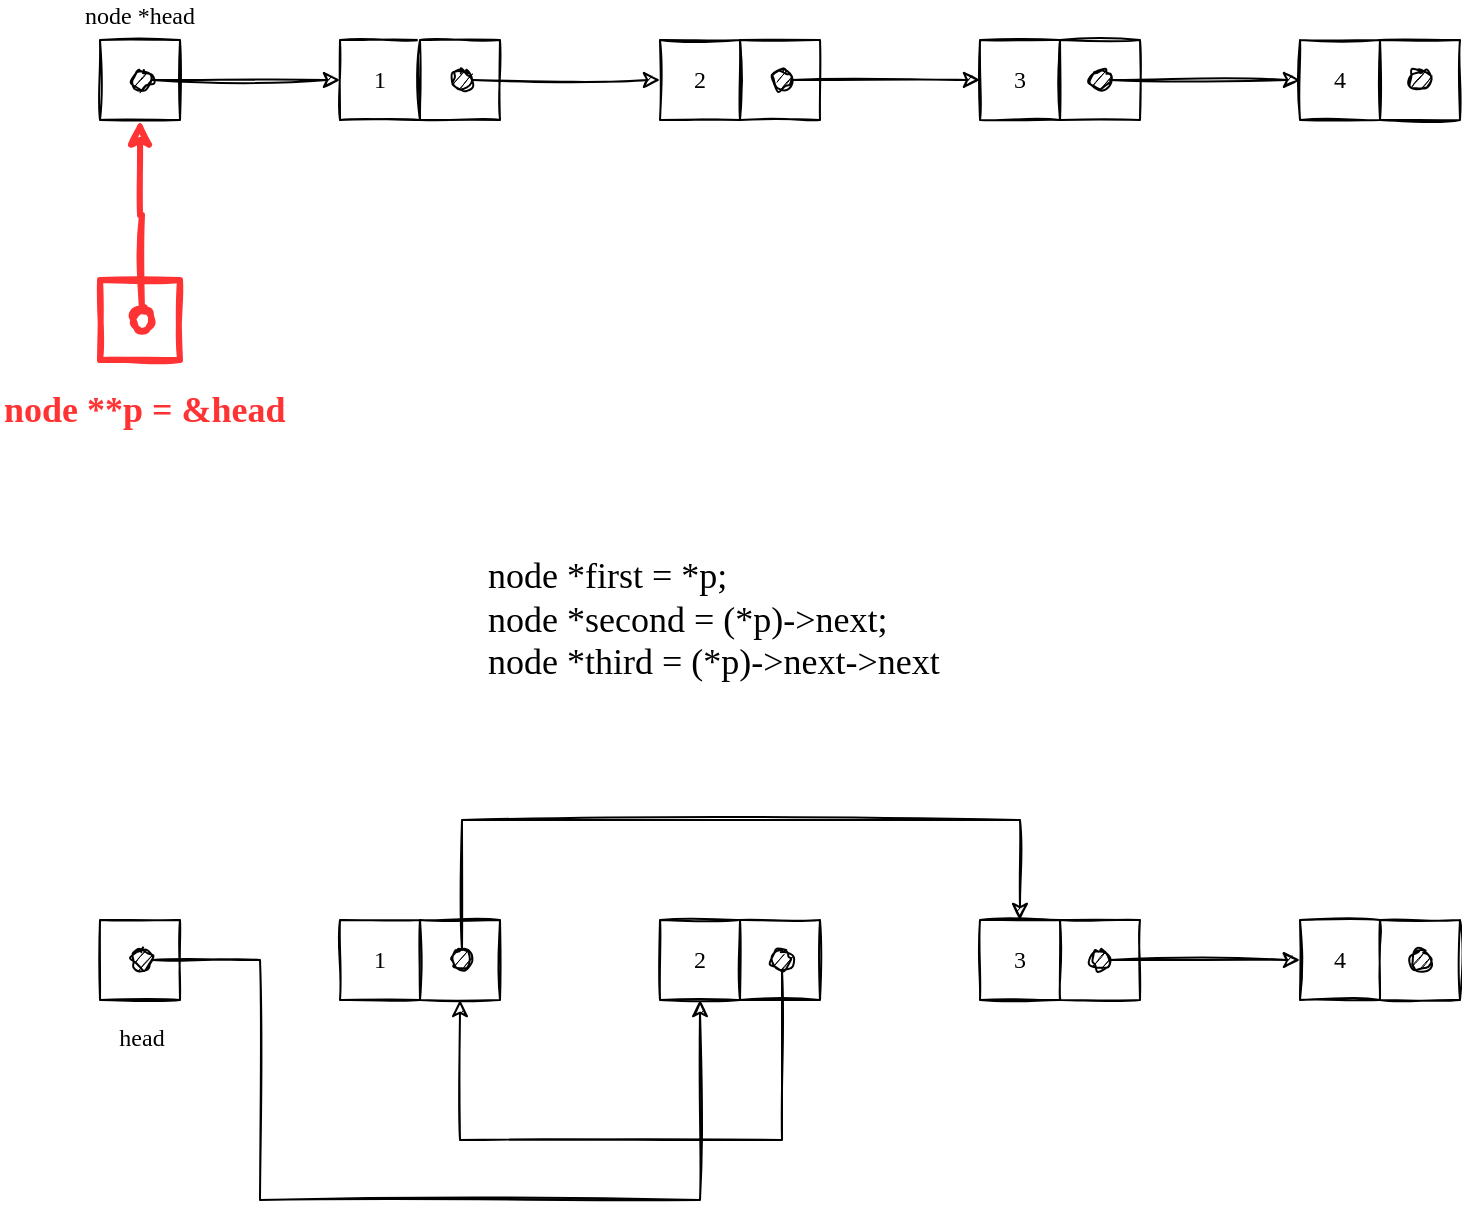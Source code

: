 <mxfile version="20.0.3" type="github">
  <diagram id="rsHQtJwCqYtkyzhS6A2Q" name="Page-1">
    <mxGraphModel dx="1878" dy="560" grid="1" gridSize="10" guides="1" tooltips="1" connect="1" arrows="1" fold="1" page="1" pageScale="1" pageWidth="827" pageHeight="1169" math="0" shadow="0">
      <root>
        <mxCell id="0" />
        <mxCell id="1" parent="0" />
        <mxCell id="LNZX4o1E4JshtJrWb8Li-1" value="1" style="rounded=0;whiteSpace=wrap;html=1;sketch=1;fontFamily=Comic Sans MS;" vertex="1" parent="1">
          <mxGeometry x="160" y="80" width="40" height="40" as="geometry" />
        </mxCell>
        <mxCell id="LNZX4o1E4JshtJrWb8Li-33" value="" style="rounded=0;whiteSpace=wrap;html=1;sketch=1;fontFamily=Comic Sans MS;" vertex="1" parent="1">
          <mxGeometry x="200" y="80" width="40" height="40" as="geometry" />
        </mxCell>
        <mxCell id="LNZX4o1E4JshtJrWb8Li-34" value="2" style="rounded=0;whiteSpace=wrap;html=1;sketch=1;fontFamily=Comic Sans MS;" vertex="1" parent="1">
          <mxGeometry x="320" y="80" width="40" height="40" as="geometry" />
        </mxCell>
        <mxCell id="LNZX4o1E4JshtJrWb8Li-35" value="" style="rounded=0;whiteSpace=wrap;html=1;sketch=1;fontFamily=Comic Sans MS;" vertex="1" parent="1">
          <mxGeometry x="360" y="80" width="40" height="40" as="geometry" />
        </mxCell>
        <mxCell id="LNZX4o1E4JshtJrWb8Li-36" value="3" style="rounded=0;whiteSpace=wrap;html=1;sketch=1;fontFamily=Comic Sans MS;" vertex="1" parent="1">
          <mxGeometry x="480" y="80" width="40" height="40" as="geometry" />
        </mxCell>
        <mxCell id="LNZX4o1E4JshtJrWb8Li-37" value="" style="rounded=0;whiteSpace=wrap;html=1;sketch=1;fontFamily=Comic Sans MS;" vertex="1" parent="1">
          <mxGeometry x="520" y="80" width="40" height="40" as="geometry" />
        </mxCell>
        <mxCell id="LNZX4o1E4JshtJrWb8Li-38" value="4" style="rounded=0;whiteSpace=wrap;html=1;sketch=1;fontFamily=Comic Sans MS;" vertex="1" parent="1">
          <mxGeometry x="640" y="80" width="40" height="40" as="geometry" />
        </mxCell>
        <mxCell id="LNZX4o1E4JshtJrWb8Li-39" value="" style="rounded=0;whiteSpace=wrap;html=1;sketch=1;fontFamily=Comic Sans MS;" vertex="1" parent="1">
          <mxGeometry x="680" y="80" width="40" height="40" as="geometry" />
        </mxCell>
        <mxCell id="LNZX4o1E4JshtJrWb8Li-40" value="" style="ellipse;whiteSpace=wrap;html=1;aspect=fixed;fontFamily=Comic Sans MS;labelBackgroundColor=#000000;fillColor=#000000;sketch=1;" vertex="1" parent="1">
          <mxGeometry x="216" y="95" width="10" height="10" as="geometry" />
        </mxCell>
        <mxCell id="LNZX4o1E4JshtJrWb8Li-41" value="" style="endArrow=classic;html=1;rounded=0;sketch=1;fontFamily=Comic Sans MS;" edge="1" parent="1" source="LNZX4o1E4JshtJrWb8Li-40" target="LNZX4o1E4JshtJrWb8Li-34">
          <mxGeometry width="50" height="50" relative="1" as="geometry">
            <mxPoint x="410" y="290" as="sourcePoint" />
            <mxPoint x="460" y="240" as="targetPoint" />
          </mxGeometry>
        </mxCell>
        <mxCell id="LNZX4o1E4JshtJrWb8Li-42" value="" style="ellipse;whiteSpace=wrap;html=1;aspect=fixed;fontFamily=Comic Sans MS;labelBackgroundColor=#000000;fillColor=#000000;sketch=1;" vertex="1" parent="1">
          <mxGeometry x="376" y="95" width="10" height="10" as="geometry" />
        </mxCell>
        <mxCell id="LNZX4o1E4JshtJrWb8Li-43" value="" style="endArrow=classic;html=1;rounded=0;sketch=1;fontFamily=Comic Sans MS;" edge="1" parent="1" source="LNZX4o1E4JshtJrWb8Li-42">
          <mxGeometry width="50" height="50" relative="1" as="geometry">
            <mxPoint x="570" y="290" as="sourcePoint" />
            <mxPoint x="480" y="100" as="targetPoint" />
          </mxGeometry>
        </mxCell>
        <mxCell id="LNZX4o1E4JshtJrWb8Li-44" value="" style="ellipse;whiteSpace=wrap;html=1;aspect=fixed;fontFamily=Comic Sans MS;labelBackgroundColor=#000000;fillColor=#000000;sketch=1;" vertex="1" parent="1">
          <mxGeometry x="535" y="95" width="10" height="10" as="geometry" />
        </mxCell>
        <mxCell id="LNZX4o1E4JshtJrWb8Li-45" value="" style="endArrow=classic;html=1;rounded=0;sketch=1;fontFamily=Comic Sans MS;" edge="1" parent="1" source="LNZX4o1E4JshtJrWb8Li-44" target="LNZX4o1E4JshtJrWb8Li-38">
          <mxGeometry width="50" height="50" relative="1" as="geometry">
            <mxPoint x="580" y="300" as="sourcePoint" />
            <mxPoint x="490.0" y="110" as="targetPoint" />
          </mxGeometry>
        </mxCell>
        <mxCell id="LNZX4o1E4JshtJrWb8Li-52" value="" style="ellipse;whiteSpace=wrap;html=1;aspect=fixed;fontFamily=Comic Sans MS;labelBackgroundColor=#000000;fillColor=#000000;sketch=1;" vertex="1" parent="1">
          <mxGeometry x="695" y="95" width="10" height="10" as="geometry" />
        </mxCell>
        <mxCell id="LNZX4o1E4JshtJrWb8Li-54" value="node *head" style="text;html=1;strokeColor=none;fillColor=none;align=center;verticalAlign=middle;whiteSpace=wrap;rounded=0;labelBackgroundColor=none;sketch=1;fontFamily=Comic Sans MS;" vertex="1" parent="1">
          <mxGeometry x="20" y="60" width="80" height="15" as="geometry" />
        </mxCell>
        <mxCell id="LNZX4o1E4JshtJrWb8Li-56" value="" style="rounded=0;whiteSpace=wrap;html=1;sketch=1;fontFamily=Comic Sans MS;" vertex="1" parent="1">
          <mxGeometry x="40" y="80" width="40" height="40" as="geometry" />
        </mxCell>
        <mxCell id="LNZX4o1E4JshtJrWb8Li-57" value="" style="ellipse;whiteSpace=wrap;html=1;aspect=fixed;fontFamily=Comic Sans MS;labelBackgroundColor=#000000;fillColor=#000000;sketch=1;" vertex="1" parent="1">
          <mxGeometry x="56" y="95" width="10" height="10" as="geometry" />
        </mxCell>
        <mxCell id="LNZX4o1E4JshtJrWb8Li-58" value="" style="endArrow=classic;html=1;rounded=0;sketch=1;fontFamily=Comic Sans MS;" edge="1" parent="1" source="LNZX4o1E4JshtJrWb8Li-57">
          <mxGeometry width="50" height="50" relative="1" as="geometry">
            <mxPoint x="250" y="290" as="sourcePoint" />
            <mxPoint x="160" y="100" as="targetPoint" />
          </mxGeometry>
        </mxCell>
        <mxCell id="LNZX4o1E4JshtJrWb8Li-59" value="1" style="rounded=0;whiteSpace=wrap;html=1;sketch=1;fontFamily=Comic Sans MS;" vertex="1" parent="1">
          <mxGeometry x="160" y="520" width="40" height="40" as="geometry" />
        </mxCell>
        <mxCell id="LNZX4o1E4JshtJrWb8Li-60" value="" style="rounded=0;whiteSpace=wrap;html=1;sketch=1;fontFamily=Comic Sans MS;" vertex="1" parent="1">
          <mxGeometry x="200" y="520" width="40" height="40" as="geometry" />
        </mxCell>
        <mxCell id="LNZX4o1E4JshtJrWb8Li-61" value="2" style="rounded=0;whiteSpace=wrap;html=1;sketch=1;fontFamily=Comic Sans MS;" vertex="1" parent="1">
          <mxGeometry x="320" y="520" width="40" height="40" as="geometry" />
        </mxCell>
        <mxCell id="LNZX4o1E4JshtJrWb8Li-62" value="" style="rounded=0;whiteSpace=wrap;html=1;sketch=1;fontFamily=Comic Sans MS;" vertex="1" parent="1">
          <mxGeometry x="360" y="520" width="40" height="40" as="geometry" />
        </mxCell>
        <mxCell id="LNZX4o1E4JshtJrWb8Li-63" value="3" style="rounded=0;whiteSpace=wrap;html=1;sketch=1;fontFamily=Comic Sans MS;" vertex="1" parent="1">
          <mxGeometry x="480" y="520" width="40" height="40" as="geometry" />
        </mxCell>
        <mxCell id="LNZX4o1E4JshtJrWb8Li-64" value="" style="rounded=0;whiteSpace=wrap;html=1;sketch=1;fontFamily=Comic Sans MS;" vertex="1" parent="1">
          <mxGeometry x="520" y="520" width="40" height="40" as="geometry" />
        </mxCell>
        <mxCell id="LNZX4o1E4JshtJrWb8Li-65" value="4" style="rounded=0;whiteSpace=wrap;html=1;sketch=1;fontFamily=Comic Sans MS;" vertex="1" parent="1">
          <mxGeometry x="640" y="520" width="40" height="40" as="geometry" />
        </mxCell>
        <mxCell id="LNZX4o1E4JshtJrWb8Li-66" value="" style="rounded=0;whiteSpace=wrap;html=1;sketch=1;fontFamily=Comic Sans MS;" vertex="1" parent="1">
          <mxGeometry x="680" y="520" width="40" height="40" as="geometry" />
        </mxCell>
        <mxCell id="LNZX4o1E4JshtJrWb8Li-67" value="" style="ellipse;whiteSpace=wrap;html=1;aspect=fixed;fontFamily=Comic Sans MS;labelBackgroundColor=#000000;fillColor=#000000;sketch=1;" vertex="1" parent="1">
          <mxGeometry x="216" y="535" width="10" height="10" as="geometry" />
        </mxCell>
        <mxCell id="LNZX4o1E4JshtJrWb8Li-68" value="" style="endArrow=classic;html=1;rounded=0;sketch=1;fontFamily=Comic Sans MS;edgeStyle=orthogonalEdgeStyle;entryX=0.5;entryY=0;entryDx=0;entryDy=0;" edge="1" parent="1" source="LNZX4o1E4JshtJrWb8Li-67" target="LNZX4o1E4JshtJrWb8Li-63">
          <mxGeometry width="50" height="50" relative="1" as="geometry">
            <mxPoint x="410" y="730" as="sourcePoint" />
            <mxPoint x="480" y="540" as="targetPoint" />
            <Array as="points">
              <mxPoint x="221" y="470" />
              <mxPoint x="500" y="470" />
            </Array>
          </mxGeometry>
        </mxCell>
        <mxCell id="LNZX4o1E4JshtJrWb8Li-69" value="" style="ellipse;whiteSpace=wrap;html=1;aspect=fixed;fontFamily=Comic Sans MS;labelBackgroundColor=#000000;fillColor=#000000;sketch=1;" vertex="1" parent="1">
          <mxGeometry x="376" y="535" width="10" height="10" as="geometry" />
        </mxCell>
        <mxCell id="LNZX4o1E4JshtJrWb8Li-70" value="" style="endArrow=classic;html=1;rounded=0;sketch=1;fontFamily=Comic Sans MS;edgeStyle=orthogonalEdgeStyle;entryX=0.5;entryY=1;entryDx=0;entryDy=0;" edge="1" parent="1" source="LNZX4o1E4JshtJrWb8Li-69" target="LNZX4o1E4JshtJrWb8Li-60">
          <mxGeometry width="50" height="50" relative="1" as="geometry">
            <mxPoint x="570" y="730" as="sourcePoint" />
            <mxPoint x="210" y="650" as="targetPoint" />
            <Array as="points">
              <mxPoint x="381" y="630" />
              <mxPoint x="220" y="630" />
            </Array>
          </mxGeometry>
        </mxCell>
        <mxCell id="LNZX4o1E4JshtJrWb8Li-71" value="" style="ellipse;whiteSpace=wrap;html=1;aspect=fixed;fontFamily=Comic Sans MS;labelBackgroundColor=#000000;fillColor=#000000;sketch=1;" vertex="1" parent="1">
          <mxGeometry x="535" y="535" width="10" height="10" as="geometry" />
        </mxCell>
        <mxCell id="LNZX4o1E4JshtJrWb8Li-72" value="" style="endArrow=classic;html=1;rounded=0;sketch=1;fontFamily=Comic Sans MS;" edge="1" parent="1" source="LNZX4o1E4JshtJrWb8Li-71" target="LNZX4o1E4JshtJrWb8Li-65">
          <mxGeometry width="50" height="50" relative="1" as="geometry">
            <mxPoint x="580" y="740" as="sourcePoint" />
            <mxPoint x="490.0" y="550" as="targetPoint" />
          </mxGeometry>
        </mxCell>
        <mxCell id="LNZX4o1E4JshtJrWb8Li-73" value="" style="ellipse;whiteSpace=wrap;html=1;aspect=fixed;fontFamily=Comic Sans MS;labelBackgroundColor=#000000;fillColor=#000000;sketch=1;" vertex="1" parent="1">
          <mxGeometry x="695" y="535" width="10" height="10" as="geometry" />
        </mxCell>
        <mxCell id="LNZX4o1E4JshtJrWb8Li-74" value="head" style="text;html=1;strokeColor=none;fillColor=none;align=center;verticalAlign=middle;whiteSpace=wrap;rounded=0;labelBackgroundColor=none;sketch=1;fontFamily=Comic Sans MS;" vertex="1" parent="1">
          <mxGeometry x="31" y="571" width="60" height="15" as="geometry" />
        </mxCell>
        <mxCell id="LNZX4o1E4JshtJrWb8Li-75" value="" style="rounded=0;whiteSpace=wrap;html=1;sketch=1;fontFamily=Comic Sans MS;" vertex="1" parent="1">
          <mxGeometry x="40" y="520" width="40" height="40" as="geometry" />
        </mxCell>
        <mxCell id="LNZX4o1E4JshtJrWb8Li-76" value="" style="ellipse;whiteSpace=wrap;html=1;aspect=fixed;fontFamily=Comic Sans MS;labelBackgroundColor=#000000;fillColor=#000000;sketch=1;" vertex="1" parent="1">
          <mxGeometry x="56" y="535" width="10" height="10" as="geometry" />
        </mxCell>
        <mxCell id="LNZX4o1E4JshtJrWb8Li-77" value="" style="endArrow=classic;html=1;rounded=0;sketch=1;fontFamily=Comic Sans MS;entryX=0.5;entryY=1;entryDx=0;entryDy=0;edgeStyle=orthogonalEdgeStyle;" edge="1" parent="1" source="LNZX4o1E4JshtJrWb8Li-76" target="LNZX4o1E4JshtJrWb8Li-61">
          <mxGeometry width="50" height="50" relative="1" as="geometry">
            <mxPoint x="250" y="730" as="sourcePoint" />
            <mxPoint x="160" y="540" as="targetPoint" />
            <Array as="points">
              <mxPoint x="120" y="540" />
              <mxPoint x="120" y="660" />
              <mxPoint x="340" y="660" />
            </Array>
          </mxGeometry>
        </mxCell>
        <mxCell id="LNZX4o1E4JshtJrWb8Li-79" value="" style="rounded=0;whiteSpace=wrap;html=1;sketch=1;fontFamily=Comic Sans MS;strokeColor=#FF3333;strokeWidth=3;" vertex="1" parent="1">
          <mxGeometry x="40" y="200" width="40" height="40" as="geometry" />
        </mxCell>
        <mxCell id="LNZX4o1E4JshtJrWb8Li-80" value="" style="ellipse;whiteSpace=wrap;html=1;aspect=fixed;fontFamily=Comic Sans MS;labelBackgroundColor=#000000;fillColor=#000000;sketch=1;strokeColor=#FF3333;strokeWidth=3;" vertex="1" parent="1">
          <mxGeometry x="56" y="215" width="10" height="10" as="geometry" />
        </mxCell>
        <mxCell id="LNZX4o1E4JshtJrWb8Li-82" value="" style="edgeStyle=orthogonalEdgeStyle;rounded=0;sketch=1;orthogonalLoop=1;jettySize=auto;html=1;fontFamily=Comic Sans MS;exitX=0.5;exitY=0;exitDx=0;exitDy=0;entryX=0.5;entryY=1;entryDx=0;entryDy=0;strokeColor=#FF3333;strokeWidth=3;" edge="1" parent="1" source="LNZX4o1E4JshtJrWb8Li-80" target="LNZX4o1E4JshtJrWb8Li-56">
          <mxGeometry relative="1" as="geometry" />
        </mxCell>
        <mxCell id="LNZX4o1E4JshtJrWb8Li-84" value="&lt;font size=&quot;1&quot; color=&quot;#ff3333&quot;&gt;&lt;b style=&quot;font-size: 18px;&quot;&gt;node **p = &amp;amp;head&lt;/b&gt;&lt;/font&gt;" style="text;html=1;strokeColor=none;fillColor=none;align=left;verticalAlign=middle;whiteSpace=wrap;rounded=0;labelBackgroundColor=none;sketch=1;fontFamily=Comic Sans MS;" vertex="1" parent="1">
          <mxGeometry x="-10" y="250" width="164" height="30" as="geometry" />
        </mxCell>
        <mxCell id="LNZX4o1E4JshtJrWb8Li-85" value="node *first = *p;&lt;br&gt;node *second = (*p)-&amp;gt;next;&lt;br&gt;node *third = (*p)-&amp;gt;next-&amp;gt;next" style="text;html=1;strokeColor=none;fillColor=none;align=left;verticalAlign=middle;whiteSpace=wrap;rounded=0;labelBackgroundColor=none;sketch=1;fontFamily=Comic Sans MS;fontSize=18;fontColor=#000000;" vertex="1" parent="1">
          <mxGeometry x="232" y="330" width="364" height="80" as="geometry" />
        </mxCell>
      </root>
    </mxGraphModel>
  </diagram>
</mxfile>
